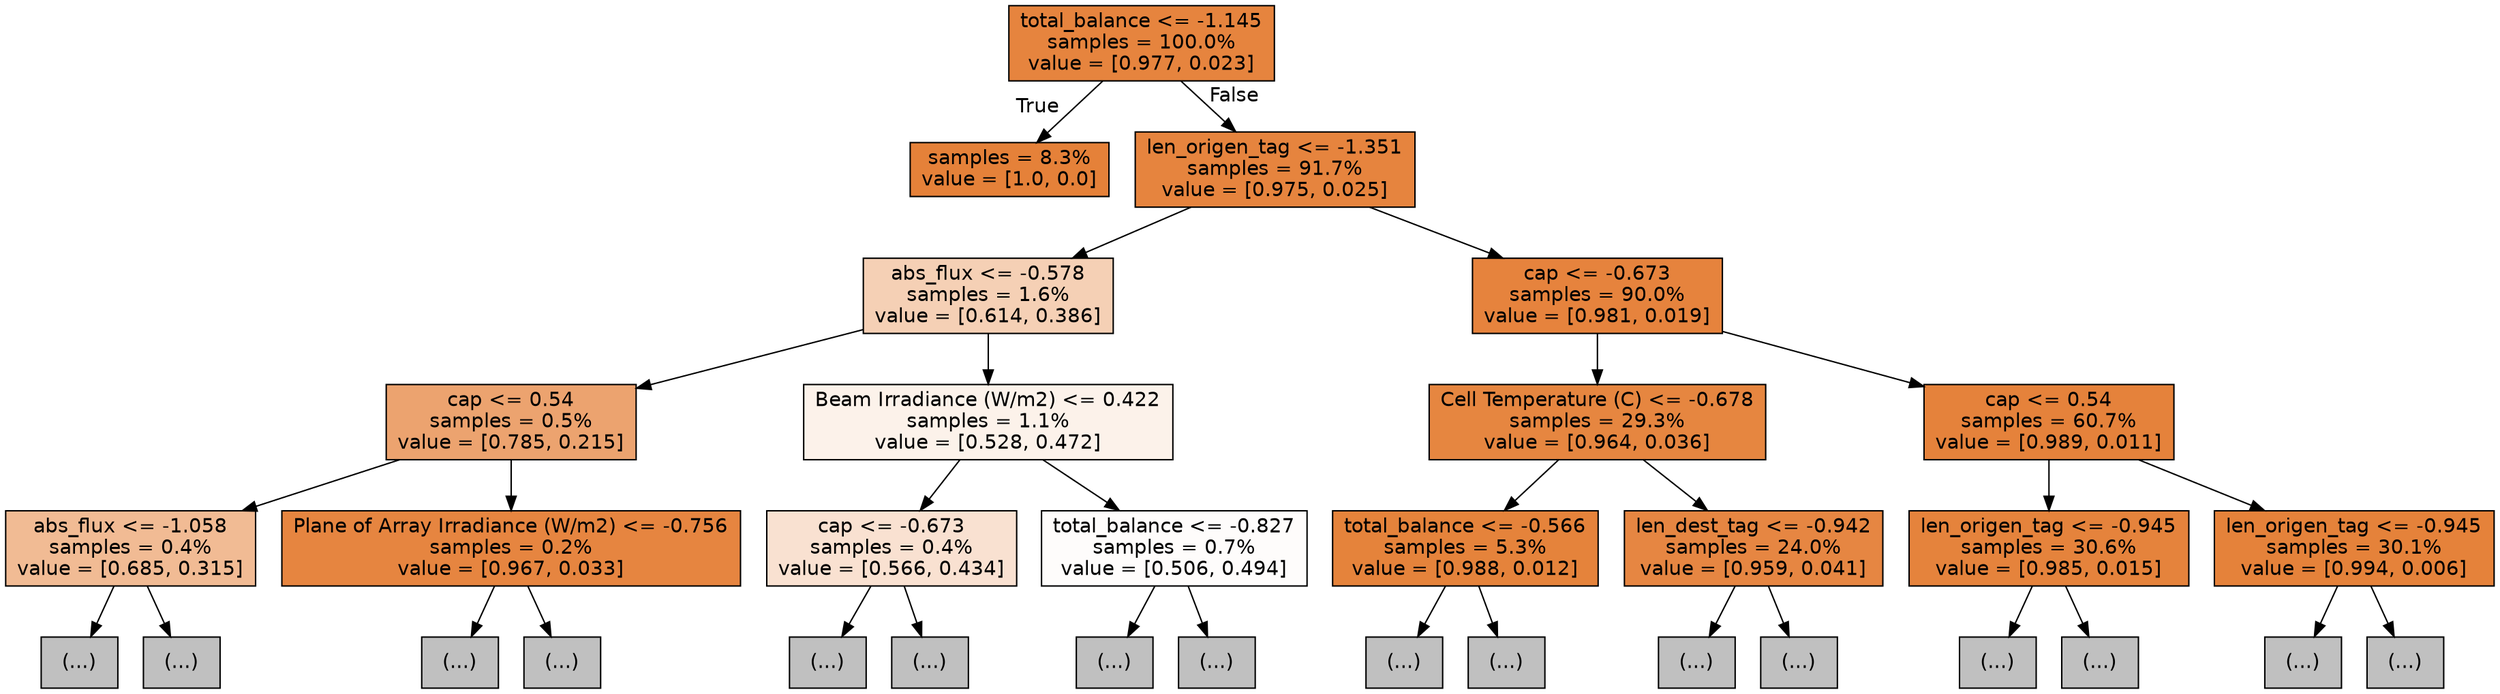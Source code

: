 digraph Tree {
node [shape=box, style="filled", color="black", fontname="helvetica"] ;
edge [fontname="helvetica"] ;
0 [label="total_balance <= -1.145\nsamples = 100.0%\nvalue = [0.977, 0.023]", fillcolor="#e6843e"] ;
1 [label="samples = 8.3%\nvalue = [1.0, 0.0]", fillcolor="#e58139"] ;
0 -> 1 [labeldistance=2.5, labelangle=45, headlabel="True"] ;
2 [label="len_origen_tag <= -1.351\nsamples = 91.7%\nvalue = [0.975, 0.025]", fillcolor="#e6843e"] ;
0 -> 2 [labeldistance=2.5, labelangle=-45, headlabel="False"] ;
3 [label="abs_flux <= -0.578\nsamples = 1.6%\nvalue = [0.614, 0.386]", fillcolor="#f5d0b5"] ;
2 -> 3 ;
4 [label="cap <= 0.54\nsamples = 0.5%\nvalue = [0.785, 0.215]", fillcolor="#eca36f"] ;
3 -> 4 ;
5 [label="abs_flux <= -1.058\nsamples = 0.4%\nvalue = [0.685, 0.315]", fillcolor="#f1bb94"] ;
4 -> 5 ;
6 [label="(...)", fillcolor="#C0C0C0"] ;
5 -> 6 ;
427 [label="(...)", fillcolor="#C0C0C0"] ;
5 -> 427 ;
1500 [label="Plane of Array Irradiance (W/m2) <= -0.756\nsamples = 0.2%\nvalue = [0.967, 0.033]", fillcolor="#e68540"] ;
4 -> 1500 ;
1501 [label="(...)", fillcolor="#C0C0C0"] ;
1500 -> 1501 ;
1530 [label="(...)", fillcolor="#C0C0C0"] ;
1500 -> 1530 ;
1693 [label="Beam Irradiance (W/m2) <= 0.422\nsamples = 1.1%\nvalue = [0.528, 0.472]", fillcolor="#fcf2ea"] ;
3 -> 1693 ;
1694 [label="cap <= -0.673\nsamples = 0.4%\nvalue = [0.566, 0.434]", fillcolor="#f9e1d1"] ;
1693 -> 1694 ;
1695 [label="(...)", fillcolor="#C0C0C0"] ;
1694 -> 1695 ;
2320 [label="(...)", fillcolor="#C0C0C0"] ;
1694 -> 2320 ;
3625 [label="total_balance <= -0.827\nsamples = 0.7%\nvalue = [0.506, 0.494]", fillcolor="#fefcfb"] ;
1693 -> 3625 ;
3626 [label="(...)", fillcolor="#C0C0C0"] ;
3625 -> 3626 ;
3637 [label="(...)", fillcolor="#C0C0C0"] ;
3625 -> 3637 ;
6870 [label="cap <= -0.673\nsamples = 90.0%\nvalue = [0.981, 0.019]", fillcolor="#e6833d"] ;
2 -> 6870 ;
6871 [label="Cell Temperature (C) <= -0.678\nsamples = 29.3%\nvalue = [0.964, 0.036]", fillcolor="#e68640"] ;
6870 -> 6871 ;
6872 [label="total_balance <= -0.566\nsamples = 5.3%\nvalue = [0.988, 0.012]", fillcolor="#e5833b"] ;
6871 -> 6872 ;
6873 [label="(...)", fillcolor="#C0C0C0"] ;
6872 -> 6873 ;
7914 [label="(...)", fillcolor="#C0C0C0"] ;
6872 -> 7914 ;
8671 [label="len_dest_tag <= -0.942\nsamples = 24.0%\nvalue = [0.959, 0.041]", fillcolor="#e68642"] ;
6871 -> 8671 ;
8672 [label="(...)", fillcolor="#C0C0C0"] ;
8671 -> 8672 ;
14663 [label="(...)", fillcolor="#C0C0C0"] ;
8671 -> 14663 ;
31928 [label="cap <= 0.54\nsamples = 60.7%\nvalue = [0.989, 0.011]", fillcolor="#e5823b"] ;
6870 -> 31928 ;
31929 [label="len_origen_tag <= -0.945\nsamples = 30.6%\nvalue = [0.985, 0.015]", fillcolor="#e5833c"] ;
31928 -> 31929 ;
31930 [label="(...)", fillcolor="#C0C0C0"] ;
31929 -> 31930 ;
36779 [label="(...)", fillcolor="#C0C0C0"] ;
31929 -> 36779 ;
43184 [label="len_origen_tag <= -0.945\nsamples = 30.1%\nvalue = [0.994, 0.006]", fillcolor="#e5823a"] ;
31928 -> 43184 ;
43185 [label="(...)", fillcolor="#C0C0C0"] ;
43184 -> 43185 ;
45302 [label="(...)", fillcolor="#C0C0C0"] ;
43184 -> 45302 ;
}